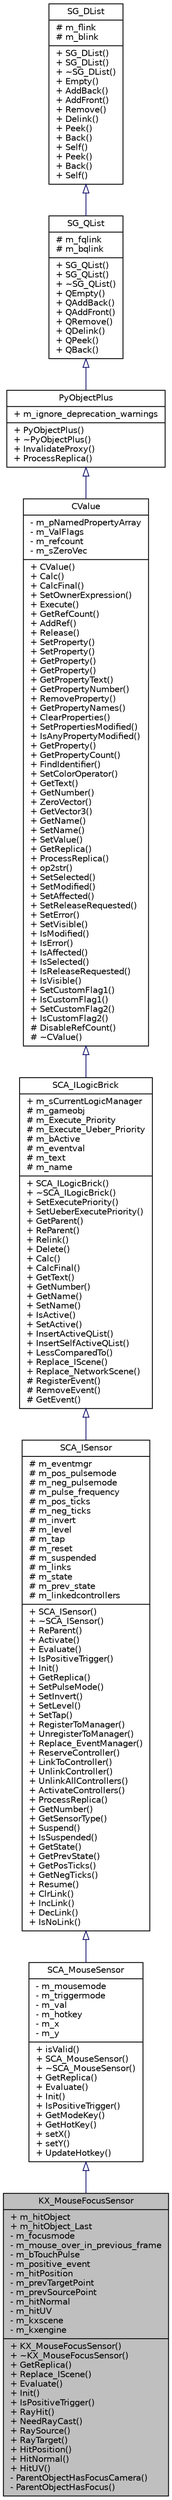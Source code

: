 digraph G
{
  edge [fontname="Helvetica",fontsize="10",labelfontname="Helvetica",labelfontsize="10"];
  node [fontname="Helvetica",fontsize="10",shape=record];
  Node1 [label="{KX_MouseFocusSensor\n|+ m_hitObject\l+ m_hitObject_Last\l- m_focusmode\l- m_mouse_over_in_previous_frame\l- m_bTouchPulse\l- m_positive_event\l- m_hitPosition\l- m_prevTargetPoint\l- m_prevSourcePoint\l- m_hitNormal\l- m_hitUV\l- m_kxscene\l- m_kxengine\l|+ KX_MouseFocusSensor()\l+ ~KX_MouseFocusSensor()\l+ GetReplica()\l+ Replace_IScene()\l+ Evaluate()\l+ Init()\l+ IsPositiveTrigger()\l+ RayHit()\l+ NeedRayCast()\l+ RaySource()\l+ RayTarget()\l+ HitPosition()\l+ HitNormal()\l+ HitUV()\l- ParentObjectHasFocusCamera()\l- ParentObjectHasFocus()\l}",height=0.2,width=0.4,color="black", fillcolor="grey75", style="filled" fontcolor="black"];
  Node2 -> Node1 [dir=back,color="midnightblue",fontsize="10",style="solid",arrowtail="empty",fontname="Helvetica"];
  Node2 [label="{SCA_MouseSensor\n|- m_mousemode\l- m_triggermode\l- m_val\l- m_hotkey\l- m_x\l- m_y\l|+ isValid()\l+ SCA_MouseSensor()\l+ ~SCA_MouseSensor()\l+ GetReplica()\l+ Evaluate()\l+ Init()\l+ IsPositiveTrigger()\l+ GetModeKey()\l+ GetHotKey()\l+ setX()\l+ setY()\l+ UpdateHotkey()\l}",height=0.2,width=0.4,color="black", fillcolor="white", style="filled",URL="$dc/dd3/classSCA__MouseSensor.html"];
  Node3 -> Node2 [dir=back,color="midnightblue",fontsize="10",style="solid",arrowtail="empty",fontname="Helvetica"];
  Node3 [label="{SCA_ISensor\n|# m_eventmgr\l# m_pos_pulsemode\l# m_neg_pulsemode\l# m_pulse_frequency\l# m_pos_ticks\l# m_neg_ticks\l# m_invert\l# m_level\l# m_tap\l# m_reset\l# m_suspended\l# m_links\l# m_state\l# m_prev_state\l# m_linkedcontrollers\l|+ SCA_ISensor()\l+ ~SCA_ISensor()\l+ ReParent()\l+ Activate()\l+ Evaluate()\l+ IsPositiveTrigger()\l+ Init()\l+ GetReplica()\l+ SetPulseMode()\l+ SetInvert()\l+ SetLevel()\l+ SetTap()\l+ RegisterToManager()\l+ UnregisterToManager()\l+ Replace_EventManager()\l+ ReserveController()\l+ LinkToController()\l+ UnlinkController()\l+ UnlinkAllControllers()\l+ ActivateControllers()\l+ ProcessReplica()\l+ GetNumber()\l+ GetSensorType()\l+ Suspend()\l+ IsSuspended()\l+ GetState()\l+ GetPrevState()\l+ GetPosTicks()\l+ GetNegTicks()\l+ Resume()\l+ ClrLink()\l+ IncLink()\l+ DecLink()\l+ IsNoLink()\l}",height=0.2,width=0.4,color="black", fillcolor="white", style="filled",URL="$dc/d76/classSCA__ISensor.html"];
  Node4 -> Node3 [dir=back,color="midnightblue",fontsize="10",style="solid",arrowtail="empty",fontname="Helvetica"];
  Node4 [label="{SCA_ILogicBrick\n|+ m_sCurrentLogicManager\l# m_gameobj\l# m_Execute_Priority\l# m_Execute_Ueber_Priority\l# m_bActive\l# m_eventval\l# m_text\l# m_name\l|+ SCA_ILogicBrick()\l+ ~SCA_ILogicBrick()\l+ SetExecutePriority()\l+ SetUeberExecutePriority()\l+ GetParent()\l+ ReParent()\l+ Relink()\l+ Delete()\l+ Calc()\l+ CalcFinal()\l+ GetText()\l+ GetNumber()\l+ GetName()\l+ SetName()\l+ IsActive()\l+ SetActive()\l+ InsertActiveQList()\l+ InsertSelfActiveQList()\l+ LessComparedTo()\l+ Replace_IScene()\l+ Replace_NetworkScene()\l# RegisterEvent()\l# RemoveEvent()\l# GetEvent()\l}",height=0.2,width=0.4,color="black", fillcolor="white", style="filled",URL="$d6/d9f/classSCA__ILogicBrick.html"];
  Node5 -> Node4 [dir=back,color="midnightblue",fontsize="10",style="solid",arrowtail="empty",fontname="Helvetica"];
  Node5 [label="{CValue\n|- m_pNamedPropertyArray\l- m_ValFlags\l- m_refcount\l- m_sZeroVec\l|+ CValue()\l+ Calc()\l+ CalcFinal()\l+ SetOwnerExpression()\l+ Execute()\l+ GetRefCount()\l+ AddRef()\l+ Release()\l+ SetProperty()\l+ SetProperty()\l+ GetProperty()\l+ GetProperty()\l+ GetPropertyText()\l+ GetPropertyNumber()\l+ RemoveProperty()\l+ GetPropertyNames()\l+ ClearProperties()\l+ SetPropertiesModified()\l+ IsAnyPropertyModified()\l+ GetProperty()\l+ GetPropertyCount()\l+ FindIdentifier()\l+ SetColorOperator()\l+ GetText()\l+ GetNumber()\l+ ZeroVector()\l+ GetVector3()\l+ GetName()\l+ SetName()\l+ SetValue()\l+ GetReplica()\l+ ProcessReplica()\l+ op2str()\l+ SetSelected()\l+ SetModified()\l+ SetAffected()\l+ SetReleaseRequested()\l+ SetError()\l+ SetVisible()\l+ IsModified()\l+ IsError()\l+ IsAffected()\l+ IsSelected()\l+ IsReleaseRequested()\l+ IsVisible()\l+ SetCustomFlag1()\l+ IsCustomFlag1()\l+ SetCustomFlag2()\l+ IsCustomFlag2()\l# DisableRefCount()\l# ~CValue()\l}",height=0.2,width=0.4,color="black", fillcolor="white", style="filled",URL="$d7/d9c/classCValue.html"];
  Node6 -> Node5 [dir=back,color="midnightblue",fontsize="10",style="solid",arrowtail="empty",fontname="Helvetica"];
  Node6 [label="{PyObjectPlus\n|+ m_ignore_deprecation_warnings\l|+ PyObjectPlus()\l+ ~PyObjectPlus()\l+ InvalidateProxy()\l+ ProcessReplica()\l}",height=0.2,width=0.4,color="black", fillcolor="white", style="filled",URL="$d0/dbc/classPyObjectPlus.html"];
  Node7 -> Node6 [dir=back,color="midnightblue",fontsize="10",style="solid",arrowtail="empty",fontname="Helvetica"];
  Node7 [label="{SG_QList\n|# m_fqlink\l# m_bqlink\l|+ SG_QList()\l+ SG_QList()\l+ ~SG_QList()\l+ QEmpty()\l+ QAddBack()\l+ QAddFront()\l+ QRemove()\l+ QDelink()\l+ QPeek()\l+ QBack()\l}",height=0.2,width=0.4,color="black", fillcolor="white", style="filled",URL="$d6/d05/classSG__QList.html"];
  Node8 -> Node7 [dir=back,color="midnightblue",fontsize="10",style="solid",arrowtail="empty",fontname="Helvetica"];
  Node8 [label="{SG_DList\n|# m_flink\l# m_blink\l|+ SG_DList()\l+ SG_DList()\l+ ~SG_DList()\l+ Empty()\l+ AddBack()\l+ AddFront()\l+ Remove()\l+ Delink()\l+ Peek()\l+ Back()\l+ Self()\l+ Peek()\l+ Back()\l+ Self()\l}",height=0.2,width=0.4,color="black", fillcolor="white", style="filled",URL="$db/d57/classSG__DList.html"];
}
